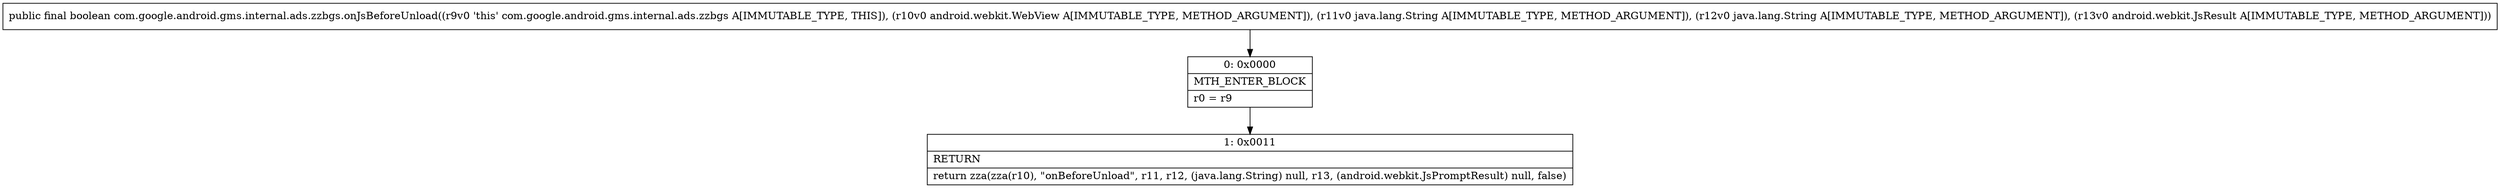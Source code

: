 digraph "CFG forcom.google.android.gms.internal.ads.zzbgs.onJsBeforeUnload(Landroid\/webkit\/WebView;Ljava\/lang\/String;Ljava\/lang\/String;Landroid\/webkit\/JsResult;)Z" {
Node_0 [shape=record,label="{0\:\ 0x0000|MTH_ENTER_BLOCK\l|r0 = r9\l}"];
Node_1 [shape=record,label="{1\:\ 0x0011|RETURN\l|return zza(zza(r10), \"onBeforeUnload\", r11, r12, (java.lang.String) null, r13, (android.webkit.JsPromptResult) null, false)\l}"];
MethodNode[shape=record,label="{public final boolean com.google.android.gms.internal.ads.zzbgs.onJsBeforeUnload((r9v0 'this' com.google.android.gms.internal.ads.zzbgs A[IMMUTABLE_TYPE, THIS]), (r10v0 android.webkit.WebView A[IMMUTABLE_TYPE, METHOD_ARGUMENT]), (r11v0 java.lang.String A[IMMUTABLE_TYPE, METHOD_ARGUMENT]), (r12v0 java.lang.String A[IMMUTABLE_TYPE, METHOD_ARGUMENT]), (r13v0 android.webkit.JsResult A[IMMUTABLE_TYPE, METHOD_ARGUMENT])) }"];
MethodNode -> Node_0;
Node_0 -> Node_1;
}

